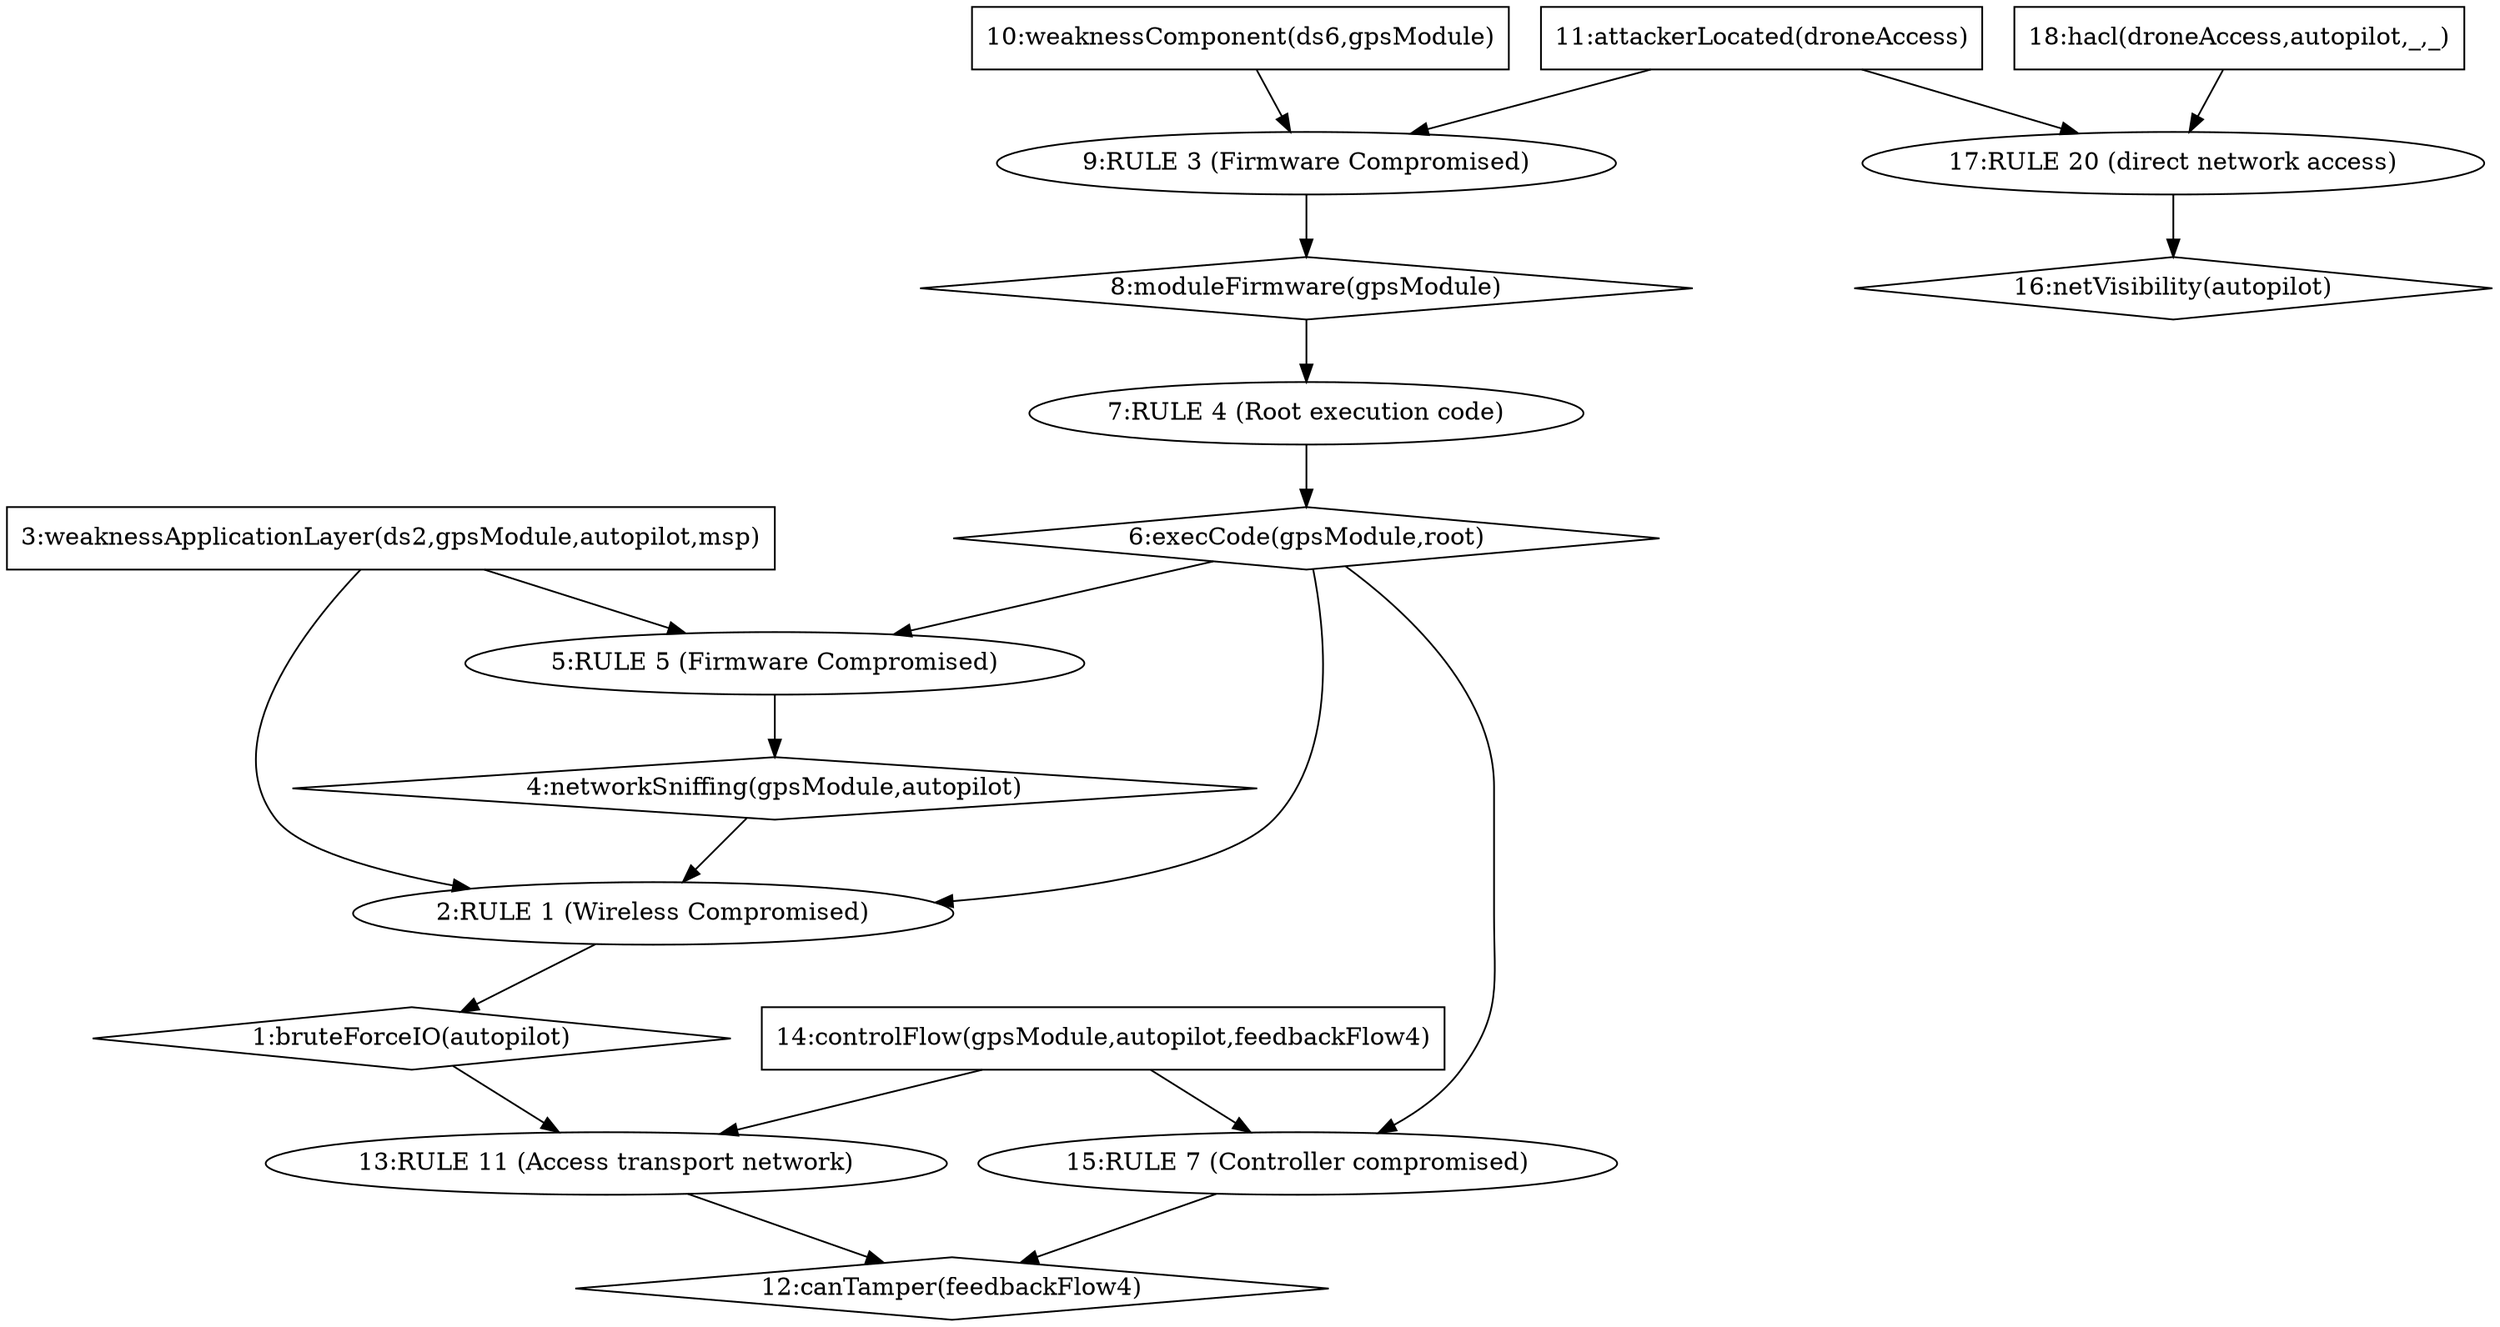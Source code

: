 digraph G {
	1 [label="1:bruteForceIO(autopilot)",shape=diamond];
	2 [label="2:RULE 1 (Wireless Compromised)",shape=ellipse];
	3 [label="3:weaknessApplicationLayer(ds2,gpsModule,autopilot,msp)",shape=box];
	4 [label="4:networkSniffing(gpsModule,autopilot)",shape=diamond];
	5 [label="5:RULE 5 (Firmware Compromised)",shape=ellipse];
	6 [label="6:execCode(gpsModule,root)",shape=diamond];
	7 [label="7:RULE 4 (Root execution code)",shape=ellipse];
	8 [label="8:moduleFirmware(gpsModule)",shape=diamond];
	9 [label="9:RULE 3 (Firmware Compromised)",shape=ellipse];
	10 [label="10:weaknessComponent(ds6,gpsModule)",shape=box];
	11 [label="11:attackerLocated(droneAccess)",shape=box];
	12 [label="12:canTamper(feedbackFlow4)",shape=diamond];
	13 [label="13:RULE 11 (Access transport network)",shape=ellipse];
	14 [label="14:controlFlow(gpsModule,autopilot,feedbackFlow4)",shape=box];
	15 [label="15:RULE 7 (Controller compromised)",shape=ellipse];
	16 [label="16:netVisibility(autopilot)",shape=diamond];
	17 [label="17:RULE 20 (direct network access)",shape=ellipse];
	18 [label="18:hacl(droneAccess,autopilot,_,_)",shape=box];
	3 -> 	2;
	3 -> 	5;
	10 -> 	9;
	11 -> 	9;
	9 -> 	8;
	8 -> 	7;
	7 -> 	6;
	6 -> 	5;
	5 -> 	4;
	4 -> 	2;
	6 -> 	2;
	2 -> 	1;
	14 -> 	13;
	1 -> 	13;
	13 -> 	12;
	14 -> 	15;
	6 -> 	15;
	15 -> 	12;
	18 -> 	17;
	11 -> 	17;
	17 -> 	16;
}
